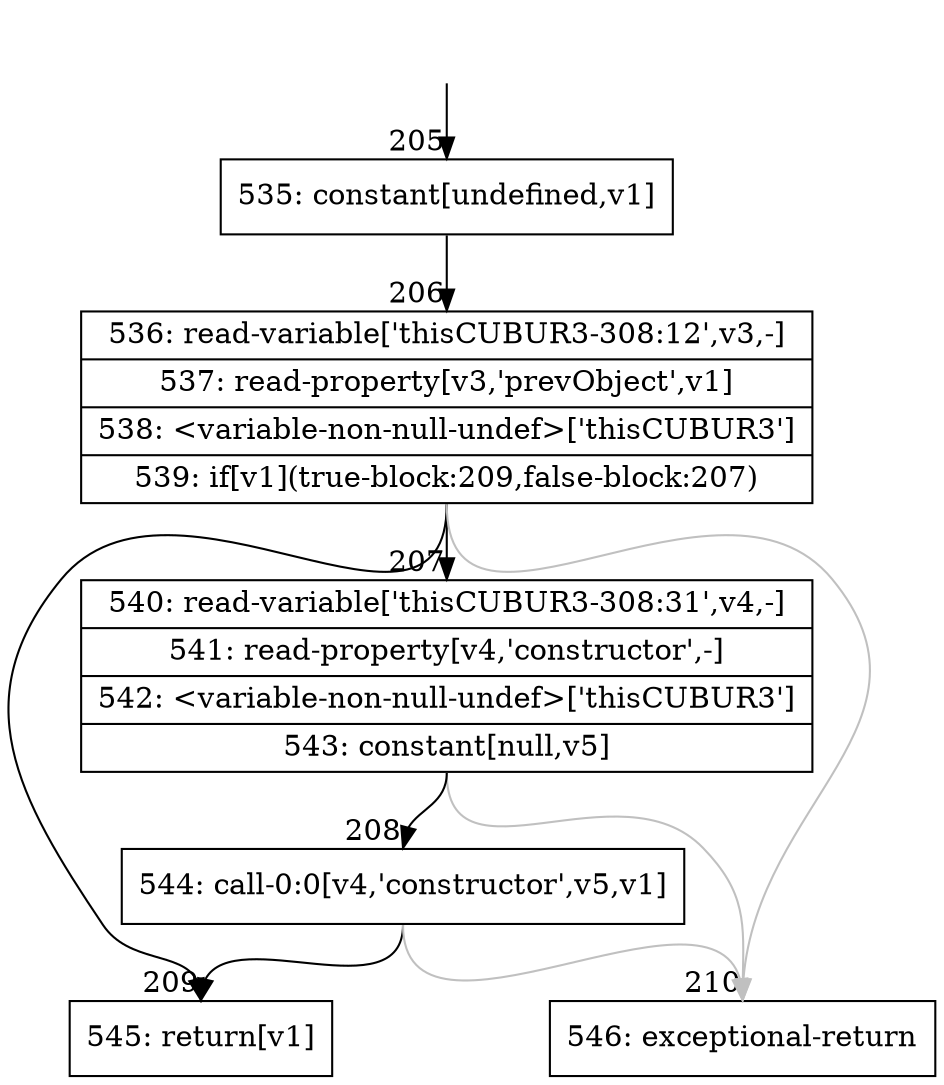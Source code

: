 digraph {
rankdir="TD"
BB_entry19[shape=none,label=""];
BB_entry19 -> BB205 [tailport=s, headport=n, headlabel="    205"]
BB205 [shape=record label="{535: constant[undefined,v1]}" ] 
BB205 -> BB206 [tailport=s, headport=n, headlabel="      206"]
BB206 [shape=record label="{536: read-variable['thisCUBUR3-308:12',v3,-]|537: read-property[v3,'prevObject',v1]|538: \<variable-non-null-undef\>['thisCUBUR3']|539: if[v1](true-block:209,false-block:207)}" ] 
BB206 -> BB209 [tailport=s, headport=n, headlabel="      209"]
BB206 -> BB207 [tailport=s, headport=n, headlabel="      207"]
BB206 -> BB210 [tailport=s, headport=n, color=gray, headlabel="      210"]
BB207 [shape=record label="{540: read-variable['thisCUBUR3-308:31',v4,-]|541: read-property[v4,'constructor',-]|542: \<variable-non-null-undef\>['thisCUBUR3']|543: constant[null,v5]}" ] 
BB207 -> BB208 [tailport=s, headport=n, headlabel="      208"]
BB207 -> BB210 [tailport=s, headport=n, color=gray]
BB208 [shape=record label="{544: call-0:0[v4,'constructor',v5,v1]}" ] 
BB208 -> BB209 [tailport=s, headport=n]
BB208 -> BB210 [tailport=s, headport=n, color=gray]
BB209 [shape=record label="{545: return[v1]}" ] 
BB210 [shape=record label="{546: exceptional-return}" ] 
}
